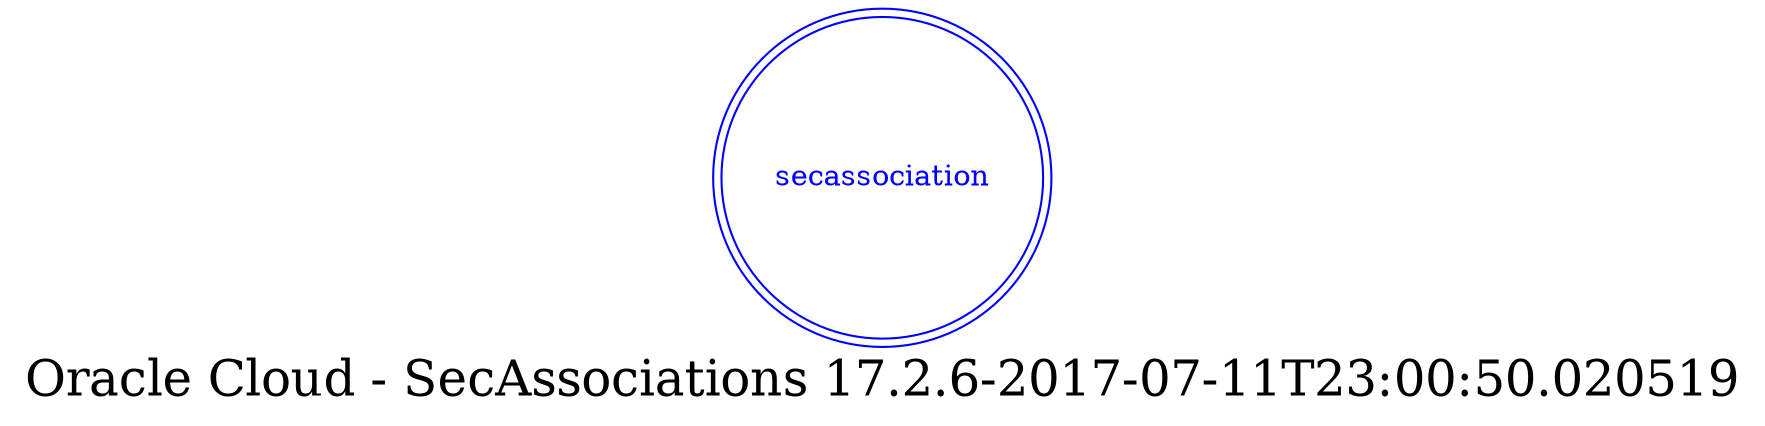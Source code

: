 digraph LexiconGraph {
graph[label="Oracle Cloud - SecAssociations 17.2.6-2017-07-11T23:00:50.020519", fontsize=24]
splines=true
"secassociation" [color=blue, fontcolor=blue, shape=doublecircle]
}
